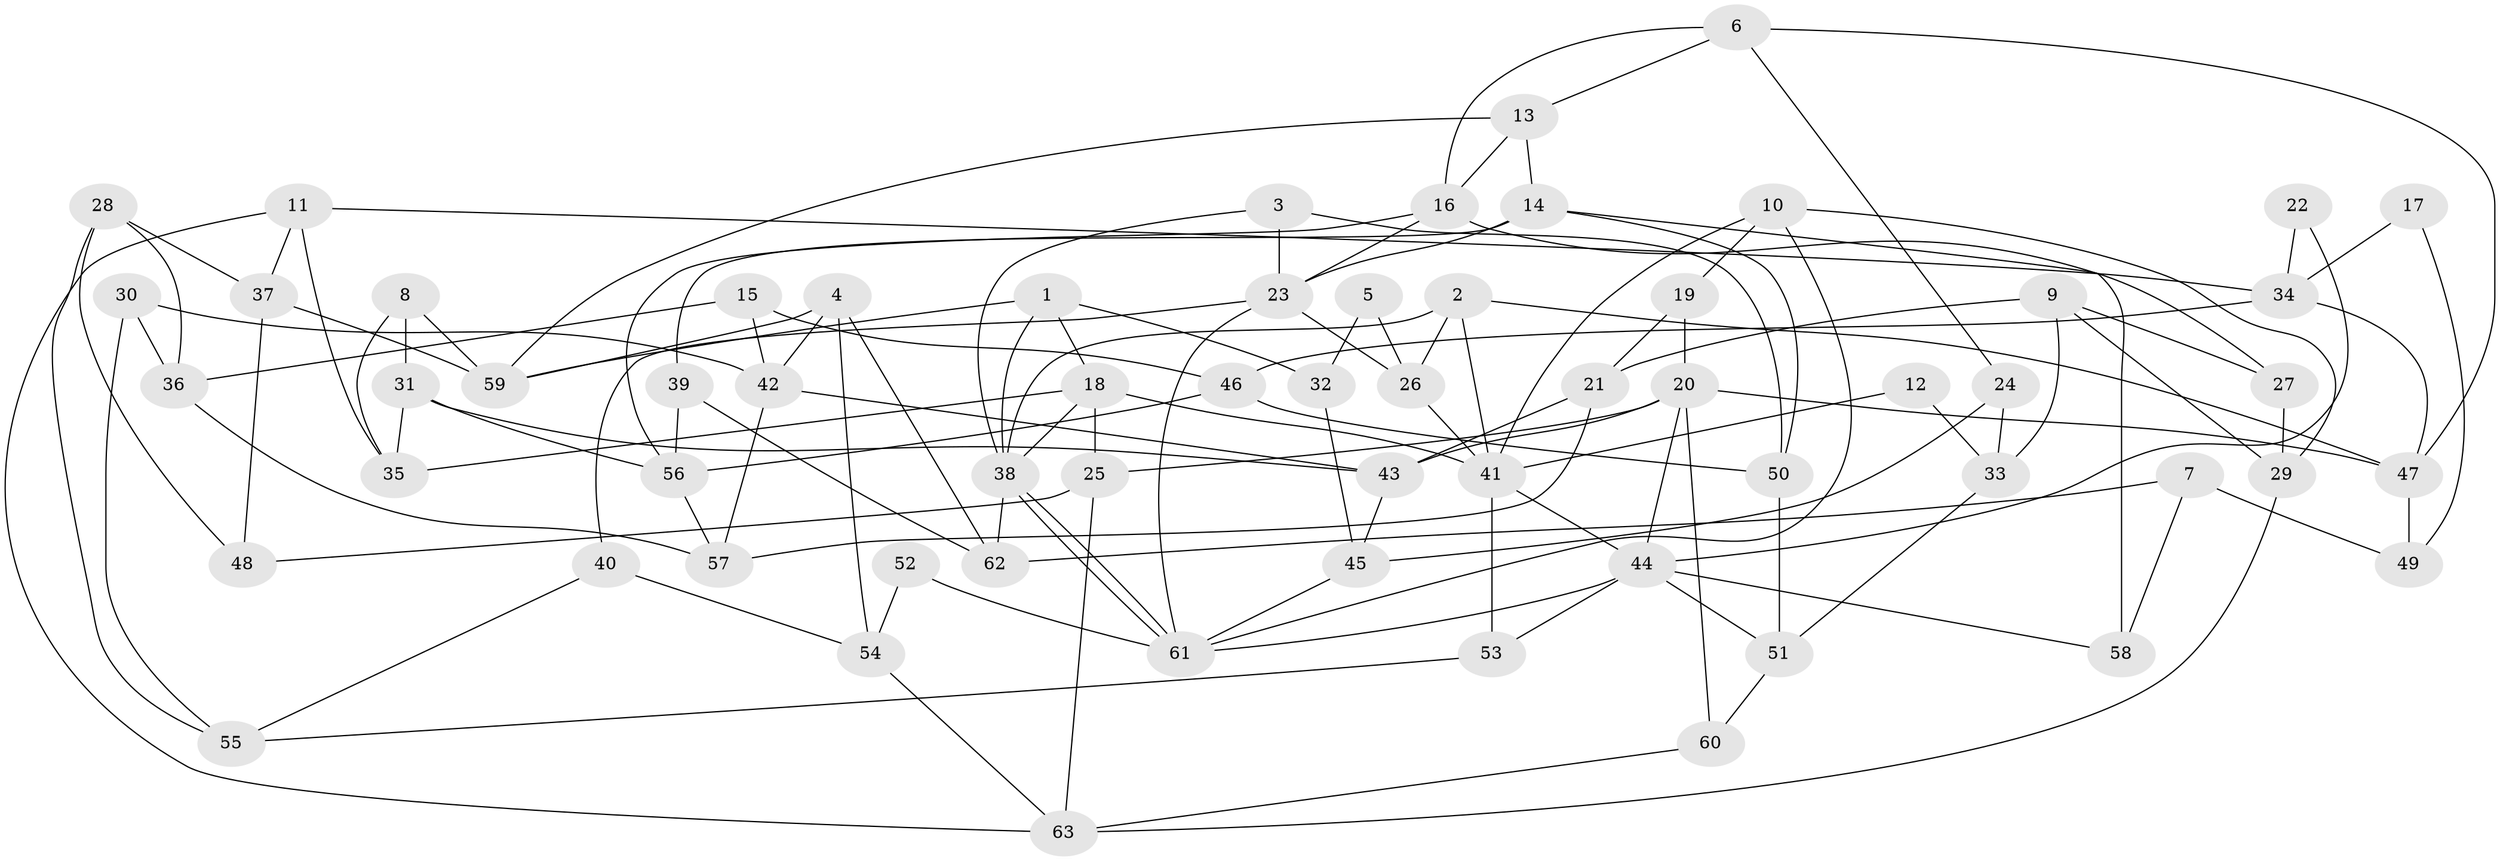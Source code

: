 // Generated by graph-tools (version 1.1) at 2025/11/02/27/25 16:11:24]
// undirected, 63 vertices, 126 edges
graph export_dot {
graph [start="1"]
  node [color=gray90,style=filled];
  1;
  2;
  3;
  4;
  5;
  6;
  7;
  8;
  9;
  10;
  11;
  12;
  13;
  14;
  15;
  16;
  17;
  18;
  19;
  20;
  21;
  22;
  23;
  24;
  25;
  26;
  27;
  28;
  29;
  30;
  31;
  32;
  33;
  34;
  35;
  36;
  37;
  38;
  39;
  40;
  41;
  42;
  43;
  44;
  45;
  46;
  47;
  48;
  49;
  50;
  51;
  52;
  53;
  54;
  55;
  56;
  57;
  58;
  59;
  60;
  61;
  62;
  63;
  1 -- 59;
  1 -- 38;
  1 -- 18;
  1 -- 32;
  2 -- 41;
  2 -- 26;
  2 -- 38;
  2 -- 47;
  3 -- 23;
  3 -- 38;
  3 -- 50;
  4 -- 62;
  4 -- 42;
  4 -- 54;
  4 -- 59;
  5 -- 26;
  5 -- 32;
  6 -- 16;
  6 -- 47;
  6 -- 13;
  6 -- 24;
  7 -- 62;
  7 -- 58;
  7 -- 49;
  8 -- 31;
  8 -- 59;
  8 -- 35;
  9 -- 33;
  9 -- 29;
  9 -- 21;
  9 -- 27;
  10 -- 61;
  10 -- 29;
  10 -- 19;
  10 -- 41;
  11 -- 34;
  11 -- 35;
  11 -- 37;
  11 -- 63;
  12 -- 41;
  12 -- 33;
  13 -- 14;
  13 -- 16;
  13 -- 59;
  14 -- 50;
  14 -- 23;
  14 -- 39;
  14 -- 58;
  15 -- 42;
  15 -- 46;
  15 -- 36;
  16 -- 23;
  16 -- 27;
  16 -- 56;
  17 -- 49;
  17 -- 34;
  18 -- 38;
  18 -- 25;
  18 -- 35;
  18 -- 41;
  19 -- 21;
  19 -- 20;
  20 -- 43;
  20 -- 25;
  20 -- 44;
  20 -- 47;
  20 -- 60;
  21 -- 43;
  21 -- 57;
  22 -- 44;
  22 -- 34;
  23 -- 40;
  23 -- 61;
  23 -- 26;
  24 -- 45;
  24 -- 33;
  25 -- 48;
  25 -- 63;
  26 -- 41;
  27 -- 29;
  28 -- 48;
  28 -- 37;
  28 -- 36;
  28 -- 55;
  29 -- 63;
  30 -- 36;
  30 -- 55;
  30 -- 42;
  31 -- 56;
  31 -- 35;
  31 -- 43;
  32 -- 45;
  33 -- 51;
  34 -- 46;
  34 -- 47;
  36 -- 57;
  37 -- 59;
  37 -- 48;
  38 -- 61;
  38 -- 61;
  38 -- 62;
  39 -- 56;
  39 -- 62;
  40 -- 54;
  40 -- 55;
  41 -- 44;
  41 -- 53;
  42 -- 57;
  42 -- 43;
  43 -- 45;
  44 -- 51;
  44 -- 53;
  44 -- 58;
  44 -- 61;
  45 -- 61;
  46 -- 50;
  46 -- 56;
  47 -- 49;
  50 -- 51;
  51 -- 60;
  52 -- 54;
  52 -- 61;
  53 -- 55;
  54 -- 63;
  56 -- 57;
  60 -- 63;
}
